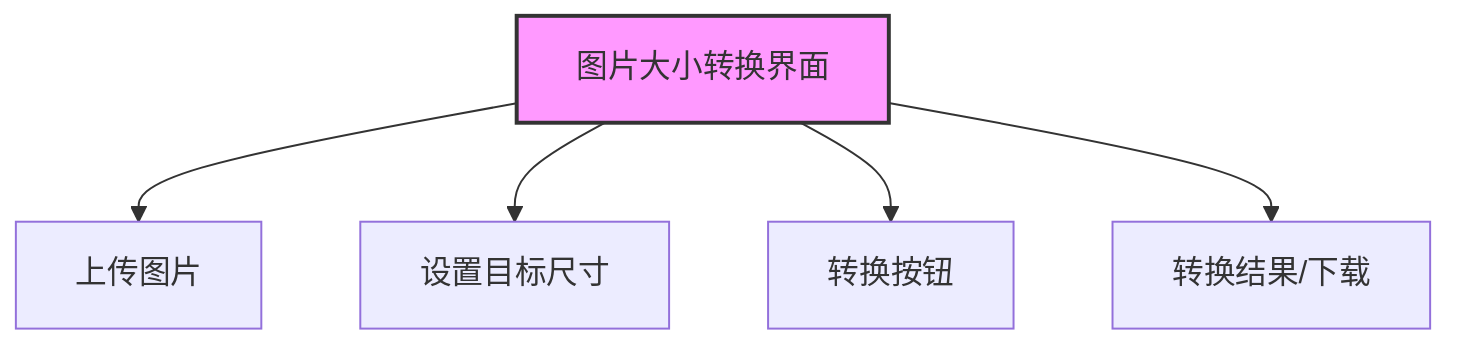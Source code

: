 flowchart TD
    ImgSize_UI[图片大小转换界面]
    ImgSize_UI --> ImgSize_Upload[上传图片]
    ImgSize_UI --> ImgSize_Set[设置目标尺寸]
    ImgSize_UI --> ImgSize_Convert[转换按钮]
    ImgSize_UI --> ImgSize_Result[转换结果/下载]
    style ImgSize_UI fill:#f9f,stroke:#333,stroke-width:2px